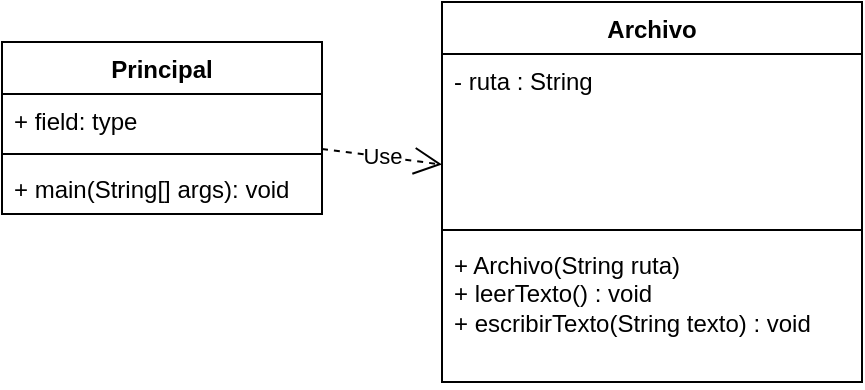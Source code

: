 <mxfile version="26.0.9">
  <diagram name="Página-1" id="chYhltfHeZ4312oi1gO_">
    <mxGraphModel dx="568" dy="297" grid="1" gridSize="10" guides="1" tooltips="1" connect="1" arrows="1" fold="1" page="1" pageScale="1" pageWidth="827" pageHeight="1169" math="0" shadow="0">
      <root>
        <mxCell id="0" />
        <mxCell id="1" parent="0" />
        <mxCell id="bKhOWvLPI6fLJjDALTCC-1" value="Archivo" style="swimlane;fontStyle=1;align=center;verticalAlign=top;childLayout=stackLayout;horizontal=1;startSize=26;horizontalStack=0;resizeParent=1;resizeParentMax=0;resizeLast=0;collapsible=1;marginBottom=0;whiteSpace=wrap;html=1;" parent="1" vertex="1">
          <mxGeometry x="350" y="100" width="210" height="190" as="geometry">
            <mxRectangle x="350" y="100" width="90" height="30" as="alternateBounds" />
          </mxGeometry>
        </mxCell>
        <mxCell id="bKhOWvLPI6fLJjDALTCC-2" value="- ruta : String&lt;div&gt;&lt;br&gt;&lt;/div&gt;" style="text;strokeColor=none;fillColor=none;align=left;verticalAlign=top;spacingLeft=4;spacingRight=4;overflow=hidden;rotatable=0;points=[[0,0.5],[1,0.5]];portConstraint=eastwest;whiteSpace=wrap;html=1;" parent="bKhOWvLPI6fLJjDALTCC-1" vertex="1">
          <mxGeometry y="26" width="210" height="84" as="geometry" />
        </mxCell>
        <mxCell id="bKhOWvLPI6fLJjDALTCC-3" value="" style="line;strokeWidth=1;fillColor=none;align=left;verticalAlign=middle;spacingTop=-1;spacingLeft=3;spacingRight=3;rotatable=0;labelPosition=right;points=[];portConstraint=eastwest;strokeColor=inherit;" parent="bKhOWvLPI6fLJjDALTCC-1" vertex="1">
          <mxGeometry y="110" width="210" height="8" as="geometry" />
        </mxCell>
        <mxCell id="bKhOWvLPI6fLJjDALTCC-4" value="&lt;div&gt;+ Archivo(String ruta)&lt;/div&gt;+ leerTexto() : void&lt;div&gt;+ escribirTexto(String texto) : void&lt;/div&gt;" style="text;strokeColor=none;fillColor=none;align=left;verticalAlign=top;spacingLeft=4;spacingRight=4;overflow=hidden;rotatable=0;points=[[0,0.5],[1,0.5]];portConstraint=eastwest;whiteSpace=wrap;html=1;" parent="bKhOWvLPI6fLJjDALTCC-1" vertex="1">
          <mxGeometry y="118" width="210" height="72" as="geometry" />
        </mxCell>
        <mxCell id="MqWec_QLuD1kFa7MD2js-1" value="Principal" style="swimlane;fontStyle=1;align=center;verticalAlign=top;childLayout=stackLayout;horizontal=1;startSize=26;horizontalStack=0;resizeParent=1;resizeParentMax=0;resizeLast=0;collapsible=1;marginBottom=0;whiteSpace=wrap;html=1;" vertex="1" parent="1">
          <mxGeometry x="130" y="120" width="160" height="86" as="geometry" />
        </mxCell>
        <mxCell id="MqWec_QLuD1kFa7MD2js-2" value="+ field: type" style="text;strokeColor=none;fillColor=none;align=left;verticalAlign=top;spacingLeft=4;spacingRight=4;overflow=hidden;rotatable=0;points=[[0,0.5],[1,0.5]];portConstraint=eastwest;whiteSpace=wrap;html=1;" vertex="1" parent="MqWec_QLuD1kFa7MD2js-1">
          <mxGeometry y="26" width="160" height="26" as="geometry" />
        </mxCell>
        <mxCell id="MqWec_QLuD1kFa7MD2js-3" value="" style="line;strokeWidth=1;fillColor=none;align=left;verticalAlign=middle;spacingTop=-1;spacingLeft=3;spacingRight=3;rotatable=0;labelPosition=right;points=[];portConstraint=eastwest;strokeColor=inherit;" vertex="1" parent="MqWec_QLuD1kFa7MD2js-1">
          <mxGeometry y="52" width="160" height="8" as="geometry" />
        </mxCell>
        <mxCell id="MqWec_QLuD1kFa7MD2js-4" value="+ main(String[] args): void" style="text;strokeColor=none;fillColor=none;align=left;verticalAlign=top;spacingLeft=4;spacingRight=4;overflow=hidden;rotatable=0;points=[[0,0.5],[1,0.5]];portConstraint=eastwest;whiteSpace=wrap;html=1;" vertex="1" parent="MqWec_QLuD1kFa7MD2js-1">
          <mxGeometry y="60" width="160" height="26" as="geometry" />
        </mxCell>
        <mxCell id="MqWec_QLuD1kFa7MD2js-6" value="Use" style="endArrow=open;endSize=12;dashed=1;html=1;rounded=0;" edge="1" parent="1" source="MqWec_QLuD1kFa7MD2js-1" target="bKhOWvLPI6fLJjDALTCC-1">
          <mxGeometry width="160" relative="1" as="geometry">
            <mxPoint x="290" y="170" as="sourcePoint" />
            <mxPoint x="450" y="170" as="targetPoint" />
          </mxGeometry>
        </mxCell>
      </root>
    </mxGraphModel>
  </diagram>
</mxfile>
